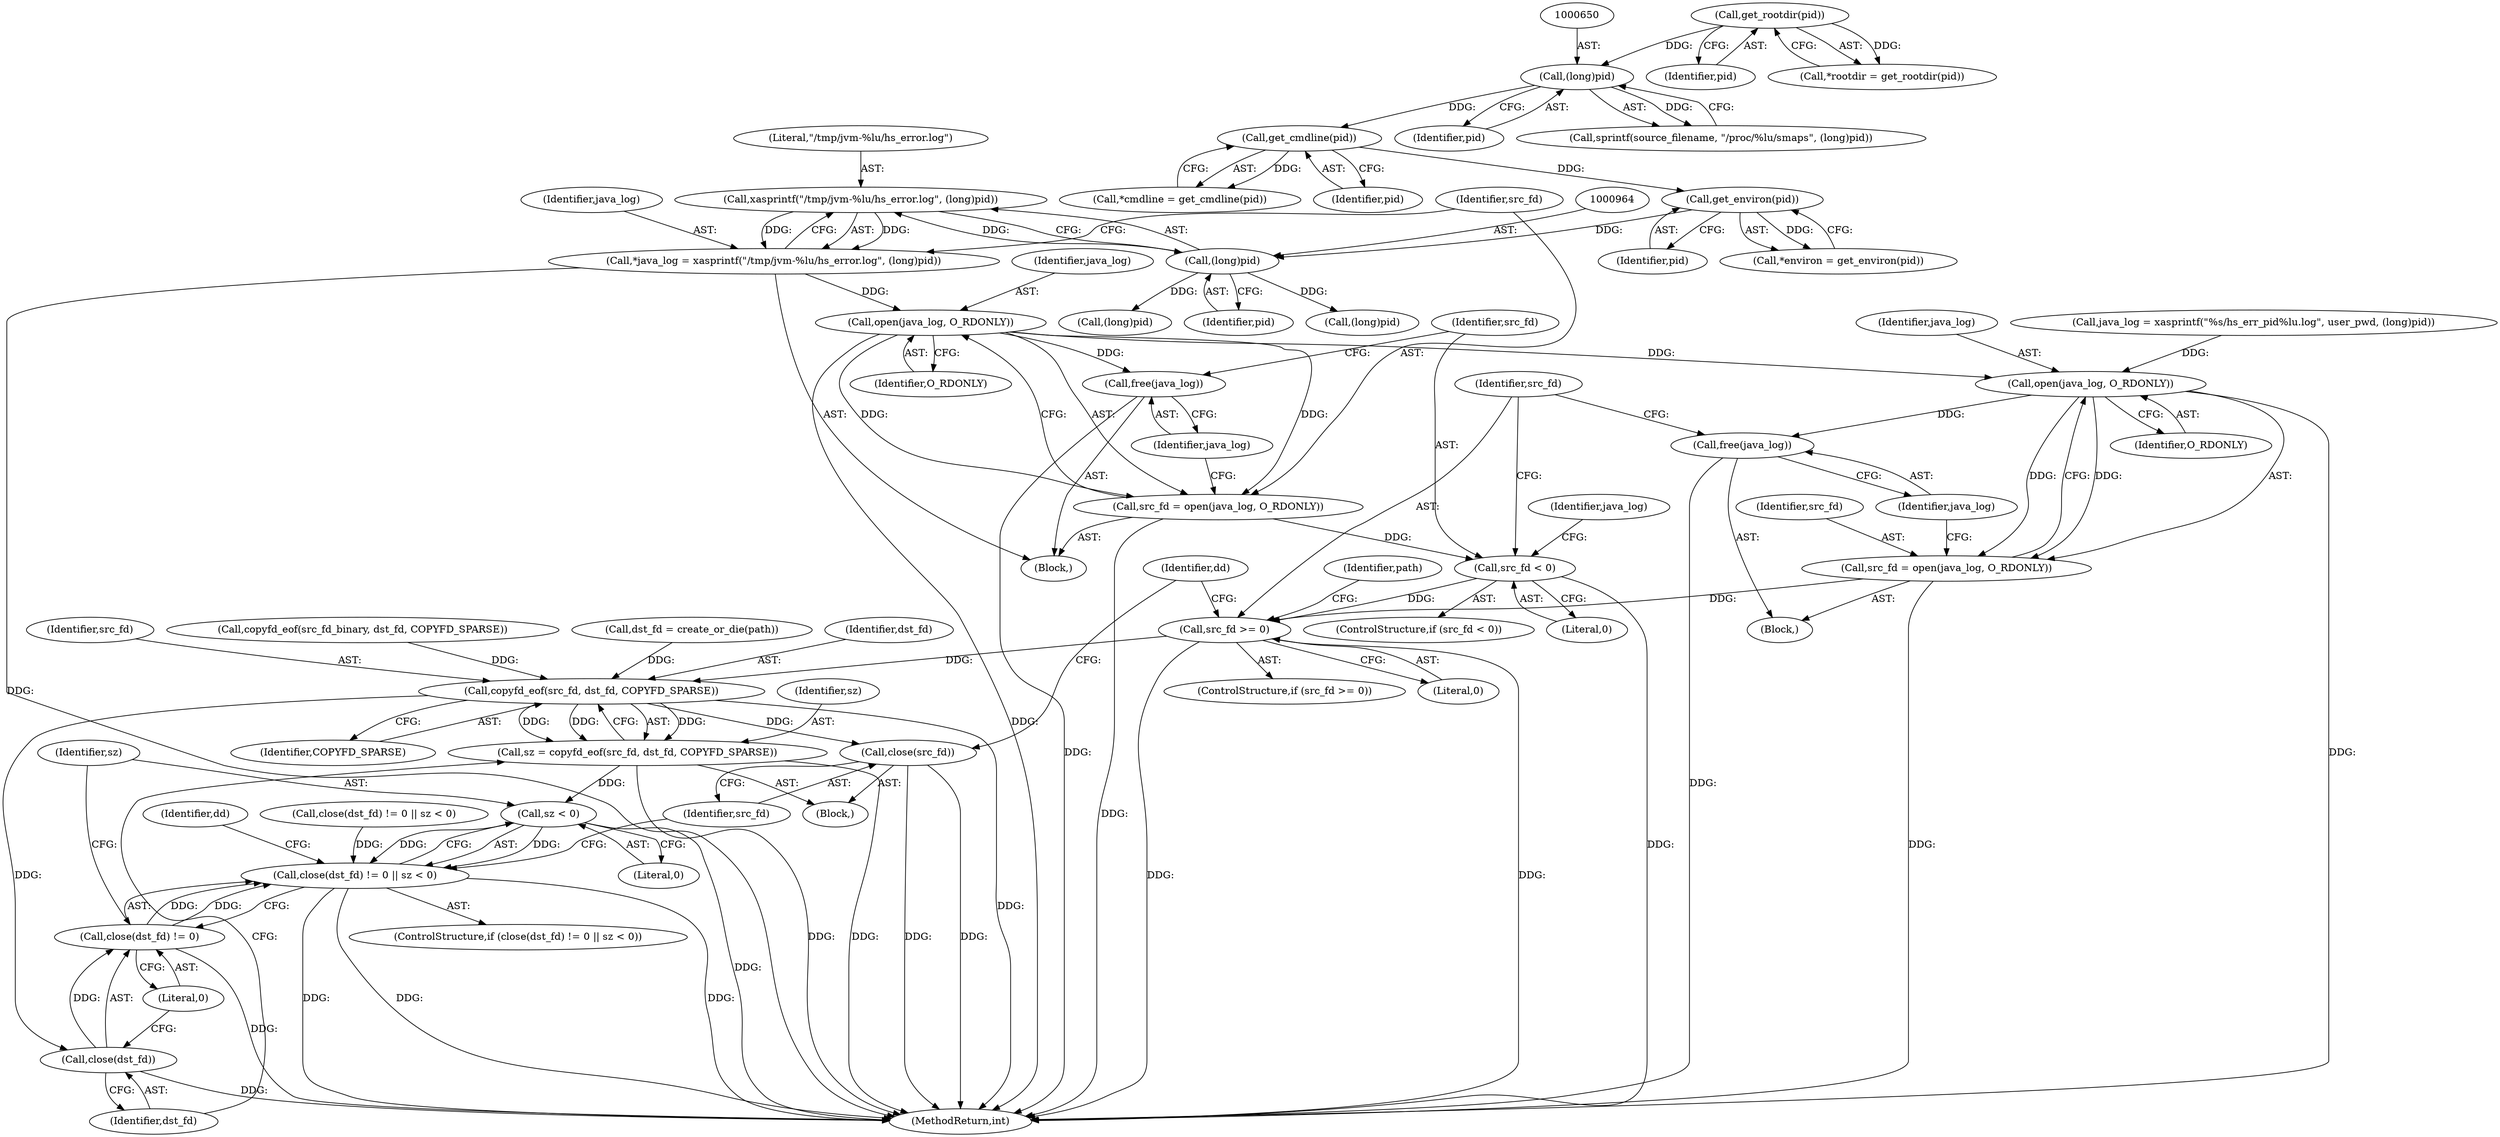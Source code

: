 digraph "0_abrt_80408e9e24a1c10f85fd969e1853e0f192157f92_0@API" {
"1000961" [label="(Call,xasprintf(\"/tmp/jvm-%lu/hs_error.log\", (long)pid))"];
"1000963" [label="(Call,(long)pid)"];
"1000819" [label="(Call,get_environ(pid))"];
"1000812" [label="(Call,get_cmdline(pid))"];
"1000649" [label="(Call,(long)pid)"];
"1000627" [label="(Call,get_rootdir(pid))"];
"1000959" [label="(Call,*java_log = xasprintf(\"/tmp/jvm-%lu/hs_error.log\", (long)pid))"];
"1000969" [label="(Call,open(java_log, O_RDONLY))"];
"1000967" [label="(Call,src_fd = open(java_log, O_RDONLY))"];
"1000975" [label="(Call,src_fd < 0)"];
"1000995" [label="(Call,src_fd >= 0)"];
"1001012" [label="(Call,copyfd_eof(src_fd, dst_fd, COPYFD_SPARSE))"];
"1001010" [label="(Call,sz = copyfd_eof(src_fd, dst_fd, COPYFD_SPARSE))"];
"1001022" [label="(Call,sz < 0)"];
"1001017" [label="(Call,close(dst_fd) != 0 || sz < 0)"];
"1001019" [label="(Call,close(dst_fd))"];
"1001018" [label="(Call,close(dst_fd) != 0)"];
"1001031" [label="(Call,close(src_fd))"];
"1000972" [label="(Call,free(java_log))"];
"1000989" [label="(Call,open(java_log, O_RDONLY))"];
"1000987" [label="(Call,src_fd = open(java_log, O_RDONLY))"];
"1000992" [label="(Call,free(java_log))"];
"1001022" [label="(Call,sz < 0)"];
"1000977" [label="(Literal,0)"];
"1000987" [label="(Call,src_fd = open(java_log, O_RDONLY))"];
"1001027" [label="(Identifier,dd)"];
"1000957" [label="(Block,)"];
"1001013" [label="(Identifier,src_fd)"];
"1001034" [label="(Identifier,dd)"];
"1001012" [label="(Call,copyfd_eof(src_fd, dst_fd, COPYFD_SPARSE))"];
"1001019" [label="(Call,close(dst_fd))"];
"1000991" [label="(Identifier,O_RDONLY)"];
"1000651" [label="(Identifier,pid)"];
"1000990" [label="(Identifier,java_log)"];
"1001064" [label="(Call,(long)pid)"];
"1000628" [label="(Identifier,pid)"];
"1000996" [label="(Identifier,src_fd)"];
"1000994" [label="(ControlStructure,if (src_fd >= 0))"];
"1000627" [label="(Call,get_rootdir(pid))"];
"1001020" [label="(Identifier,dst_fd)"];
"1000992" [label="(Call,free(java_log))"];
"1001010" [label="(Call,sz = copyfd_eof(src_fd, dst_fd, COPYFD_SPARSE))"];
"1000998" [label="(Block,)"];
"1000988" [label="(Identifier,src_fd)"];
"1000649" [label="(Call,(long)pid)"];
"1000817" [label="(Call,*environ = get_environ(pid))"];
"1000967" [label="(Call,src_fd = open(java_log, O_RDONLY))"];
"1000960" [label="(Identifier,java_log)"];
"1000975" [label="(Call,src_fd < 0)"];
"1000860" [label="(Call,copyfd_eof(src_fd_binary, dst_fd, COPYFD_SPARSE))"];
"1001024" [label="(Literal,0)"];
"1000965" [label="(Identifier,pid)"];
"1000961" [label="(Call,xasprintf(\"/tmp/jvm-%lu/hs_error.log\", (long)pid))"];
"1000962" [label="(Literal,\"/tmp/jvm-%lu/hs_error.log\")"];
"1000813" [label="(Identifier,pid)"];
"1000995" [label="(Call,src_fd >= 0)"];
"1001031" [label="(Call,close(src_fd))"];
"1001168" [label="(MethodReturn,int)"];
"1000979" [label="(Call,java_log = xasprintf(\"%s/hs_err_pid%lu.log\", user_pwd, (long)pid))"];
"1000969" [label="(Call,open(java_log, O_RDONLY))"];
"1001015" [label="(Identifier,COPYFD_SPARSE)"];
"1001005" [label="(Call,dst_fd = create_or_die(path))"];
"1000646" [label="(Call,sprintf(source_filename, \"/proc/%lu/smaps\", (long)pid))"];
"1000993" [label="(Identifier,java_log)"];
"1000963" [label="(Call,(long)pid)"];
"1000819" [label="(Call,get_environ(pid))"];
"1001023" [label="(Identifier,sz)"];
"1001018" [label="(Call,close(dst_fd) != 0)"];
"1000820" [label="(Identifier,pid)"];
"1000970" [label="(Identifier,java_log)"];
"1000625" [label="(Call,*rootdir = get_rootdir(pid))"];
"1000971" [label="(Identifier,O_RDONLY)"];
"1000980" [label="(Identifier,java_log)"];
"1000959" [label="(Call,*java_log = xasprintf(\"/tmp/jvm-%lu/hs_error.log\", (long)pid))"];
"1000812" [label="(Call,get_cmdline(pid))"];
"1000997" [label="(Literal,0)"];
"1000974" [label="(ControlStructure,if (src_fd < 0))"];
"1001021" [label="(Literal,0)"];
"1000978" [label="(Block,)"];
"1000989" [label="(Call,open(java_log, O_RDONLY))"];
"1001032" [label="(Identifier,src_fd)"];
"1001016" [label="(ControlStructure,if (close(dst_fd) != 0 || sz < 0))"];
"1000968" [label="(Identifier,src_fd)"];
"1000973" [label="(Identifier,java_log)"];
"1001014" [label="(Identifier,dst_fd)"];
"1001011" [label="(Identifier,sz)"];
"1000972" [label="(Call,free(java_log))"];
"1000984" [label="(Call,(long)pid)"];
"1000810" [label="(Call,*cmdline = get_cmdline(pid))"];
"1000976" [label="(Identifier,src_fd)"];
"1001001" [label="(Identifier,path)"];
"1000870" [label="(Call,close(dst_fd) != 0 || sz < 0)"];
"1001017" [label="(Call,close(dst_fd) != 0 || sz < 0)"];
"1000961" -> "1000959"  [label="AST: "];
"1000961" -> "1000963"  [label="CFG: "];
"1000962" -> "1000961"  [label="AST: "];
"1000963" -> "1000961"  [label="AST: "];
"1000959" -> "1000961"  [label="CFG: "];
"1000961" -> "1000959"  [label="DDG: "];
"1000961" -> "1000959"  [label="DDG: "];
"1000963" -> "1000961"  [label="DDG: "];
"1000963" -> "1000965"  [label="CFG: "];
"1000964" -> "1000963"  [label="AST: "];
"1000965" -> "1000963"  [label="AST: "];
"1000819" -> "1000963"  [label="DDG: "];
"1000963" -> "1000984"  [label="DDG: "];
"1000963" -> "1001064"  [label="DDG: "];
"1000819" -> "1000817"  [label="AST: "];
"1000819" -> "1000820"  [label="CFG: "];
"1000820" -> "1000819"  [label="AST: "];
"1000817" -> "1000819"  [label="CFG: "];
"1000819" -> "1000817"  [label="DDG: "];
"1000812" -> "1000819"  [label="DDG: "];
"1000812" -> "1000810"  [label="AST: "];
"1000812" -> "1000813"  [label="CFG: "];
"1000813" -> "1000812"  [label="AST: "];
"1000810" -> "1000812"  [label="CFG: "];
"1000812" -> "1000810"  [label="DDG: "];
"1000649" -> "1000812"  [label="DDG: "];
"1000649" -> "1000646"  [label="AST: "];
"1000649" -> "1000651"  [label="CFG: "];
"1000650" -> "1000649"  [label="AST: "];
"1000651" -> "1000649"  [label="AST: "];
"1000646" -> "1000649"  [label="CFG: "];
"1000649" -> "1000646"  [label="DDG: "];
"1000627" -> "1000649"  [label="DDG: "];
"1000627" -> "1000625"  [label="AST: "];
"1000627" -> "1000628"  [label="CFG: "];
"1000628" -> "1000627"  [label="AST: "];
"1000625" -> "1000627"  [label="CFG: "];
"1000627" -> "1000625"  [label="DDG: "];
"1000959" -> "1000957"  [label="AST: "];
"1000960" -> "1000959"  [label="AST: "];
"1000968" -> "1000959"  [label="CFG: "];
"1000959" -> "1001168"  [label="DDG: "];
"1000959" -> "1000969"  [label="DDG: "];
"1000969" -> "1000967"  [label="AST: "];
"1000969" -> "1000971"  [label="CFG: "];
"1000970" -> "1000969"  [label="AST: "];
"1000971" -> "1000969"  [label="AST: "];
"1000967" -> "1000969"  [label="CFG: "];
"1000969" -> "1001168"  [label="DDG: "];
"1000969" -> "1000967"  [label="DDG: "];
"1000969" -> "1000967"  [label="DDG: "];
"1000969" -> "1000972"  [label="DDG: "];
"1000969" -> "1000989"  [label="DDG: "];
"1000967" -> "1000957"  [label="AST: "];
"1000968" -> "1000967"  [label="AST: "];
"1000973" -> "1000967"  [label="CFG: "];
"1000967" -> "1001168"  [label="DDG: "];
"1000967" -> "1000975"  [label="DDG: "];
"1000975" -> "1000974"  [label="AST: "];
"1000975" -> "1000977"  [label="CFG: "];
"1000976" -> "1000975"  [label="AST: "];
"1000977" -> "1000975"  [label="AST: "];
"1000980" -> "1000975"  [label="CFG: "];
"1000996" -> "1000975"  [label="CFG: "];
"1000975" -> "1001168"  [label="DDG: "];
"1000975" -> "1000995"  [label="DDG: "];
"1000995" -> "1000994"  [label="AST: "];
"1000995" -> "1000997"  [label="CFG: "];
"1000996" -> "1000995"  [label="AST: "];
"1000997" -> "1000995"  [label="AST: "];
"1001001" -> "1000995"  [label="CFG: "];
"1001034" -> "1000995"  [label="CFG: "];
"1000995" -> "1001168"  [label="DDG: "];
"1000995" -> "1001168"  [label="DDG: "];
"1000987" -> "1000995"  [label="DDG: "];
"1000995" -> "1001012"  [label="DDG: "];
"1001012" -> "1001010"  [label="AST: "];
"1001012" -> "1001015"  [label="CFG: "];
"1001013" -> "1001012"  [label="AST: "];
"1001014" -> "1001012"  [label="AST: "];
"1001015" -> "1001012"  [label="AST: "];
"1001010" -> "1001012"  [label="CFG: "];
"1001012" -> "1001168"  [label="DDG: "];
"1001012" -> "1001010"  [label="DDG: "];
"1001012" -> "1001010"  [label="DDG: "];
"1001012" -> "1001010"  [label="DDG: "];
"1001005" -> "1001012"  [label="DDG: "];
"1000860" -> "1001012"  [label="DDG: "];
"1001012" -> "1001019"  [label="DDG: "];
"1001012" -> "1001031"  [label="DDG: "];
"1001010" -> "1000998"  [label="AST: "];
"1001011" -> "1001010"  [label="AST: "];
"1001020" -> "1001010"  [label="CFG: "];
"1001010" -> "1001168"  [label="DDG: "];
"1001010" -> "1001168"  [label="DDG: "];
"1001010" -> "1001022"  [label="DDG: "];
"1001022" -> "1001017"  [label="AST: "];
"1001022" -> "1001024"  [label="CFG: "];
"1001023" -> "1001022"  [label="AST: "];
"1001024" -> "1001022"  [label="AST: "];
"1001017" -> "1001022"  [label="CFG: "];
"1001022" -> "1001168"  [label="DDG: "];
"1001022" -> "1001017"  [label="DDG: "];
"1001022" -> "1001017"  [label="DDG: "];
"1001017" -> "1001016"  [label="AST: "];
"1001017" -> "1001018"  [label="CFG: "];
"1001018" -> "1001017"  [label="AST: "];
"1001027" -> "1001017"  [label="CFG: "];
"1001032" -> "1001017"  [label="CFG: "];
"1001017" -> "1001168"  [label="DDG: "];
"1001017" -> "1001168"  [label="DDG: "];
"1001017" -> "1001168"  [label="DDG: "];
"1001018" -> "1001017"  [label="DDG: "];
"1001018" -> "1001017"  [label="DDG: "];
"1000870" -> "1001017"  [label="DDG: "];
"1001019" -> "1001018"  [label="AST: "];
"1001019" -> "1001020"  [label="CFG: "];
"1001020" -> "1001019"  [label="AST: "];
"1001021" -> "1001019"  [label="CFG: "];
"1001019" -> "1001168"  [label="DDG: "];
"1001019" -> "1001018"  [label="DDG: "];
"1001018" -> "1001021"  [label="CFG: "];
"1001021" -> "1001018"  [label="AST: "];
"1001023" -> "1001018"  [label="CFG: "];
"1001018" -> "1001168"  [label="DDG: "];
"1001031" -> "1000998"  [label="AST: "];
"1001031" -> "1001032"  [label="CFG: "];
"1001032" -> "1001031"  [label="AST: "];
"1001034" -> "1001031"  [label="CFG: "];
"1001031" -> "1001168"  [label="DDG: "];
"1001031" -> "1001168"  [label="DDG: "];
"1000972" -> "1000957"  [label="AST: "];
"1000972" -> "1000973"  [label="CFG: "];
"1000973" -> "1000972"  [label="AST: "];
"1000976" -> "1000972"  [label="CFG: "];
"1000972" -> "1001168"  [label="DDG: "];
"1000989" -> "1000987"  [label="AST: "];
"1000989" -> "1000991"  [label="CFG: "];
"1000990" -> "1000989"  [label="AST: "];
"1000991" -> "1000989"  [label="AST: "];
"1000987" -> "1000989"  [label="CFG: "];
"1000989" -> "1001168"  [label="DDG: "];
"1000989" -> "1000987"  [label="DDG: "];
"1000989" -> "1000987"  [label="DDG: "];
"1000979" -> "1000989"  [label="DDG: "];
"1000989" -> "1000992"  [label="DDG: "];
"1000987" -> "1000978"  [label="AST: "];
"1000988" -> "1000987"  [label="AST: "];
"1000993" -> "1000987"  [label="CFG: "];
"1000987" -> "1001168"  [label="DDG: "];
"1000992" -> "1000978"  [label="AST: "];
"1000992" -> "1000993"  [label="CFG: "];
"1000993" -> "1000992"  [label="AST: "];
"1000996" -> "1000992"  [label="CFG: "];
"1000992" -> "1001168"  [label="DDG: "];
}
